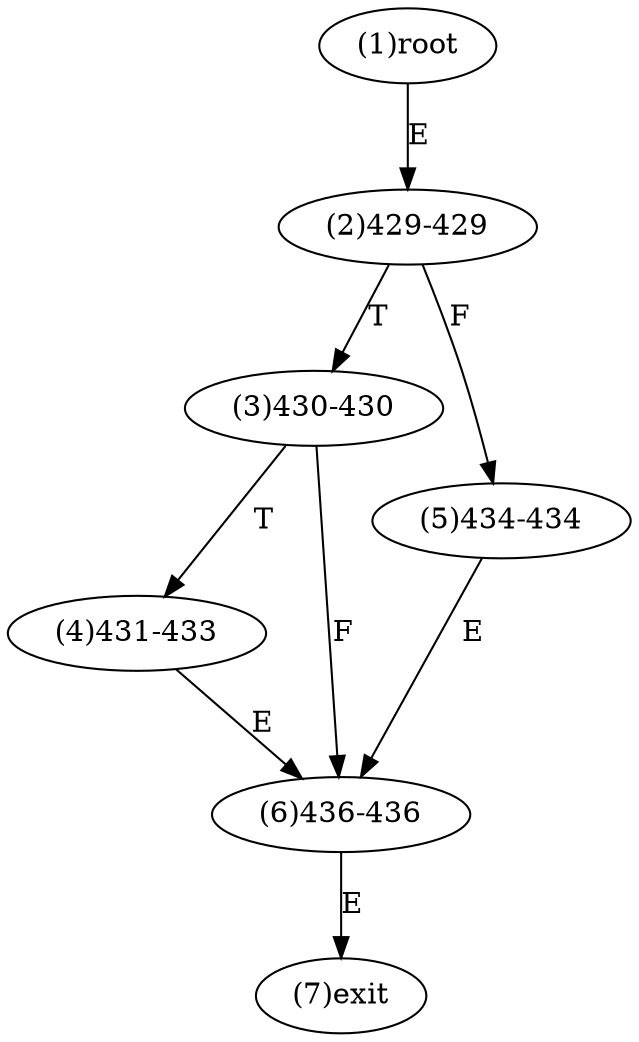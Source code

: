 digraph "" { 
1[ label="(1)root"];
2[ label="(2)429-429"];
3[ label="(3)430-430"];
4[ label="(4)431-433"];
5[ label="(5)434-434"];
6[ label="(6)436-436"];
7[ label="(7)exit"];
1->2[ label="E"];
2->5[ label="F"];
2->3[ label="T"];
3->6[ label="F"];
3->4[ label="T"];
4->6[ label="E"];
5->6[ label="E"];
6->7[ label="E"];
}